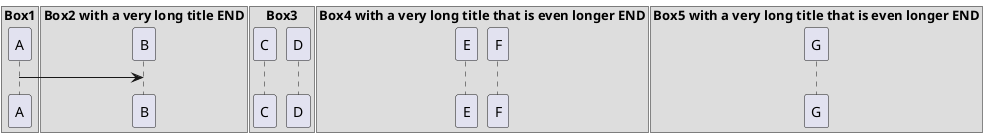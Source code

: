 {
  "sha1": "izl358riblexc8tpo0h871j1rlv4gkl",
  "insertion": {
    "when": "2024-06-03T18:59:31.350Z",
    "user": "plantuml@gmail.com"
  }
}
@startuml

box "Box1"
       participant A
end box

box "Box2 with a very long title END"
       participant B
end box

box "Box3"
       participant C
       participant D
end box

box "Box4 with a very long title that is even longer END"
       participant E
       participant F
end box

box "Box5 with a very long title that is even longer END"
       participant G
end box

'participant H

A->B

@enduml

